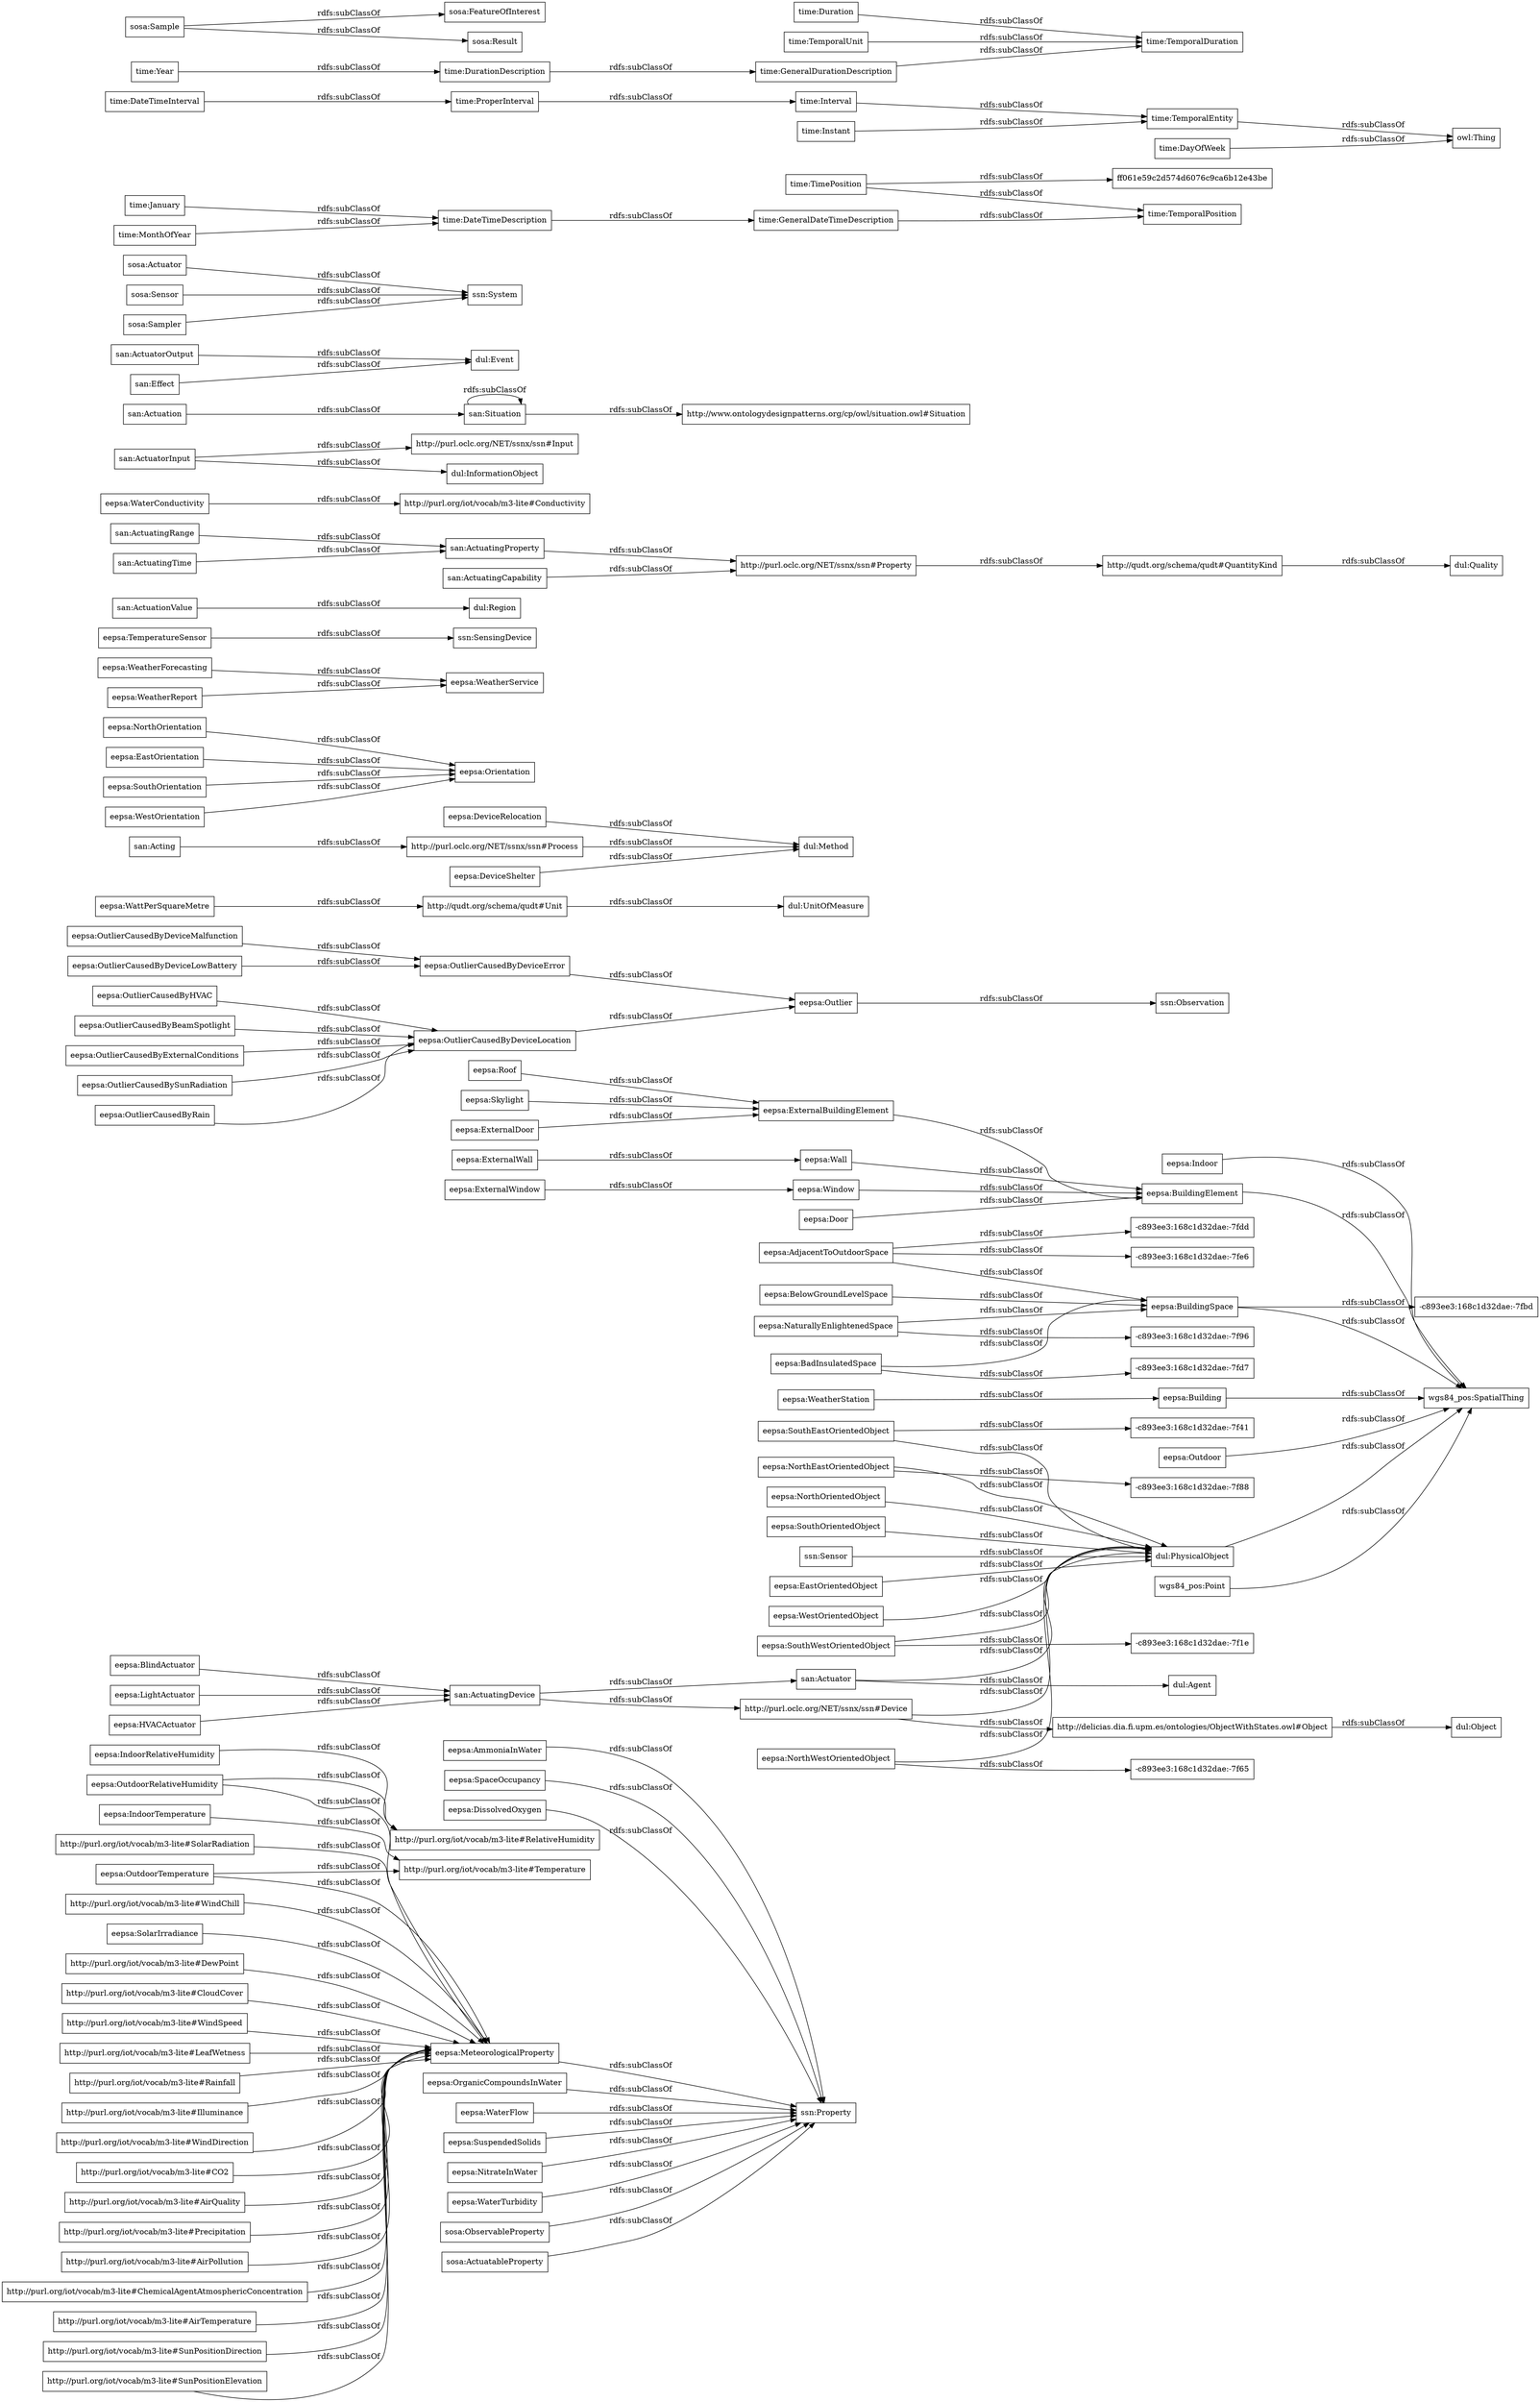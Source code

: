 digraph ar2dtool_diagram { 
rankdir=LR;
size="1000"
node [shape = rectangle, color="black"]; "eepsa:AmmoniaInWater" "ssn:Sensor" "san:ActuatingDevice" "eepsa:BlindActuator" "eepsa:Window" "eepsa:SouthEastOrientedObject" "eepsa:BuildingElement" "eepsa:ExternalWall" "-c893ee3:168c1d32dae:-7fdd" "eepsa:LightActuator" "-c893ee3:168c1d32dae:-7f65" "eepsa:OutlierCausedByHVAC" "-c893ee3:168c1d32dae:-7f88" "dul:UnitOfMeasure" "-c893ee3:168c1d32dae:-7fe6" "eepsa:OutdoorRelativeHumidity" "eepsa:DeviceRelocation" "eepsa:WattPerSquareMetre" "eepsa:NorthOrientedObject" "eepsa:Door" "eepsa:NorthEastOrientedObject" "eepsa:Outdoor" "eepsa:IndoorTemperature" "eepsa:Building" "eepsa:SouthOrientedObject" "eepsa:SpaceOccupancy" "eepsa:DissolvedOxygen" "eepsa:OutlierCausedByDeviceLowBattery" "eepsa:NorthOrientation" "eepsa:Orientation" "eepsa:WeatherForecasting" "eepsa:OutlierCausedByDeviceMalfunction" "-c893ee3:168c1d32dae:-7f1e" "eepsa:OutlierCausedBySunRadiation" "eepsa:TemperatureSensor" "eepsa:EastOrientation" "eepsa:MeteorologicalProperty" "eepsa:ExternalWindow" "eepsa:SouthOrientation" "-c893ee3:168c1d32dae:-7fd7" "eepsa:BelowGroundLevelSpace" "san:ActuationValue" "eepsa:Outlier" "eepsa:AdjacentToOutdoorSpace" "eepsa:BuildingSpace" "eepsa:OrganicCompoundsInWater" "wgs84_pos:SpatialThing" "eepsa:WaterFlow" "eepsa:OutlierCausedByDeviceLocation" "eepsa:WeatherService" "eepsa:SolarIrradiance" "eepsa:OutlierCausedByDeviceError" "dul:Method" "eepsa:SouthWestOrientedObject" "http://purl.oclc.org/NET/ssnx/ssn#Property" "ssn:Observation" "san:Actuator" "eepsa:ExternalBuildingElement" "eepsa:OutdoorTemperature" "dul:PhysicalObject" "eepsa:IndoorRelativeHumidity" "eepsa:WaterConductivity" "eepsa:SuspendedSolids" "http://purl.oclc.org/NET/ssnx/ssn#Process" "eepsa:NaturallyEnlightenedSpace" "eepsa:OutlierCausedByRain" "eepsa:WeatherStation" "eepsa:Skylight" "eepsa:BadInsulatedSpace" "-c893ee3:168c1d32dae:-7f41" "http://purl.oclc.org/NET/ssnx/ssn#Input" "eepsa:OutlierCausedByBeamSpotlight" "eepsa:DeviceShelter" "-c893ee3:168c1d32dae:-7f96" "eepsa:HVACActuator" "eepsa:OutlierCausedByExternalConditions" "eepsa:WeatherReport" "eepsa:Wall" "eepsa:EastOrientedObject" "eepsa:ExternalDoor" "san:Actuation" "eepsa:WestOrientation" "eepsa:NorthWestOrientedObject" "-c893ee3:168c1d32dae:-7fbd" "eepsa:NitrateInWater" "http://purl.oclc.org/NET/ssnx/ssn#Device" "wgs84_pos:Point" "eepsa:Indoor" "eepsa:Roof" "eepsa:WestOrientedObject" "eepsa:WaterTurbidity" "dul:Quality" "san:ActuatorInput" "dul:Event" "san:ActuatingRange" "dul:Object" "http://qudt.org/schema/qudt#Unit" "san:ActuatingProperty" "san:Situation" "san:ActuatorOutput" "san:ActuatingCapability" "dul:Agent" "dul:InformationObject" "san:ActuatingTime" "dul:Region" "san:Acting" "http://qudt.org/schema/qudt#QuantityKind" "san:Effect" "ssn:Property" "ssn:System" "time:GeneralDateTimeDescription" "time:DateTimeInterval" "time:DurationDescription" "time:TemporalDuration" "time:Duration" "time:GeneralDurationDescription" "time:January" "time:ProperInterval" "time:TimePosition" "time:TemporalPosition" "time:Interval" "time:TemporalEntity" "time:Year" "time:MonthOfYear" "ff061e59c2d574d6076c9ca6b12e43be" "time:DateTimeDescription" "time:TemporalUnit" "time:Instant" "time:DayOfWeek" "sosa:ObservableProperty" "sosa:FeatureOfInterest" "sosa:ActuatableProperty" "sosa:Actuator" "sosa:Sample" "sosa:Sensor" "sosa:Result" "sosa:Sampler" ; /*classes style*/
	"time:DateTimeDescription" -> "time:GeneralDateTimeDescription" [ label = "rdfs:subClassOf" ];
	"eepsa:OutlierCausedByRain" -> "eepsa:OutlierCausedByDeviceLocation" [ label = "rdfs:subClassOf" ];
	"eepsa:ExternalWall" -> "eepsa:Wall" [ label = "rdfs:subClassOf" ];
	"http://purl.org/iot/vocab/m3-lite#WindSpeed" -> "eepsa:MeteorologicalProperty" [ label = "rdfs:subClassOf" ];
	"eepsa:WaterFlow" -> "ssn:Property" [ label = "rdfs:subClassOf" ];
	"eepsa:IndoorTemperature" -> "http://purl.org/iot/vocab/m3-lite#Temperature" [ label = "rdfs:subClassOf" ];
	"http://purl.org/iot/vocab/m3-lite#LeafWetness" -> "eepsa:MeteorologicalProperty" [ label = "rdfs:subClassOf" ];
	"eepsa:DissolvedOxygen" -> "ssn:Property" [ label = "rdfs:subClassOf" ];
	"san:Situation" -> "san:Situation" [ label = "rdfs:subClassOf" ];
	"san:Situation" -> "http://www.ontologydesignpatterns.org/cp/owl/situation.owl#Situation" [ label = "rdfs:subClassOf" ];
	"time:Instant" -> "time:TemporalEntity" [ label = "rdfs:subClassOf" ];
	"sosa:Sampler" -> "ssn:System" [ label = "rdfs:subClassOf" ];
	"eepsa:OutlierCausedByDeviceLowBattery" -> "eepsa:OutlierCausedByDeviceError" [ label = "rdfs:subClassOf" ];
	"san:Effect" -> "dul:Event" [ label = "rdfs:subClassOf" ];
	"san:ActuatorInput" -> "dul:InformationObject" [ label = "rdfs:subClassOf" ];
	"san:ActuatorInput" -> "http://purl.oclc.org/NET/ssnx/ssn#Input" [ label = "rdfs:subClassOf" ];
	"eepsa:SouthWestOrientedObject" -> "-c893ee3:168c1d32dae:-7f1e" [ label = "rdfs:subClassOf" ];
	"eepsa:SouthWestOrientedObject" -> "dul:PhysicalObject" [ label = "rdfs:subClassOf" ];
	"eepsa:BadInsulatedSpace" -> "-c893ee3:168c1d32dae:-7fd7" [ label = "rdfs:subClassOf" ];
	"eepsa:BadInsulatedSpace" -> "eepsa:BuildingSpace" [ label = "rdfs:subClassOf" ];
	"eepsa:Skylight" -> "eepsa:ExternalBuildingElement" [ label = "rdfs:subClassOf" ];
	"san:ActuatingRange" -> "san:ActuatingProperty" [ label = "rdfs:subClassOf" ];
	"eepsa:AdjacentToOutdoorSpace" -> "-c893ee3:168c1d32dae:-7fdd" [ label = "rdfs:subClassOf" ];
	"eepsa:AdjacentToOutdoorSpace" -> "-c893ee3:168c1d32dae:-7fe6" [ label = "rdfs:subClassOf" ];
	"eepsa:AdjacentToOutdoorSpace" -> "eepsa:BuildingSpace" [ label = "rdfs:subClassOf" ];
	"http://purl.oclc.org/NET/ssnx/ssn#Process" -> "dul:Method" [ label = "rdfs:subClassOf" ];
	"eepsa:OutlierCausedByHVAC" -> "eepsa:OutlierCausedByDeviceLocation" [ label = "rdfs:subClassOf" ];
	"eepsa:SouthOrientedObject" -> "dul:PhysicalObject" [ label = "rdfs:subClassOf" ];
	"eepsa:ExternalBuildingElement" -> "eepsa:BuildingElement" [ label = "rdfs:subClassOf" ];
	"time:ProperInterval" -> "time:Interval" [ label = "rdfs:subClassOf" ];
	"http://qudt.org/schema/qudt#QuantityKind" -> "dul:Quality" [ label = "rdfs:subClassOf" ];
	"eepsa:WeatherForecasting" -> "eepsa:WeatherService" [ label = "rdfs:subClassOf" ];
	"http://purl.org/iot/vocab/m3-lite#Rainfall" -> "eepsa:MeteorologicalProperty" [ label = "rdfs:subClassOf" ];
	"eepsa:SolarIrradiance" -> "eepsa:MeteorologicalProperty" [ label = "rdfs:subClassOf" ];
	"eepsa:WeatherReport" -> "eepsa:WeatherService" [ label = "rdfs:subClassOf" ];
	"eepsa:EastOrientation" -> "eepsa:Orientation" [ label = "rdfs:subClassOf" ];
	"http://purl.oclc.org/NET/ssnx/ssn#Property" -> "http://qudt.org/schema/qudt#QuantityKind" [ label = "rdfs:subClassOf" ];
	"eepsa:NorthOrientedObject" -> "dul:PhysicalObject" [ label = "rdfs:subClassOf" ];
	"wgs84_pos:Point" -> "wgs84_pos:SpatialThing" [ label = "rdfs:subClassOf" ];
	"eepsa:IndoorRelativeHumidity" -> "http://purl.org/iot/vocab/m3-lite#RelativeHumidity" [ label = "rdfs:subClassOf" ];
	"eepsa:OrganicCompoundsInWater" -> "ssn:Property" [ label = "rdfs:subClassOf" ];
	"sosa:Actuator" -> "ssn:System" [ label = "rdfs:subClassOf" ];
	"eepsa:DeviceShelter" -> "dul:Method" [ label = "rdfs:subClassOf" ];
	"san:Actuation" -> "san:Situation" [ label = "rdfs:subClassOf" ];
	"time:MonthOfYear" -> "time:DateTimeDescription" [ label = "rdfs:subClassOf" ];
	"sosa:Sample" -> "sosa:Result" [ label = "rdfs:subClassOf" ];
	"sosa:Sample" -> "sosa:FeatureOfInterest" [ label = "rdfs:subClassOf" ];
	"http://purl.org/iot/vocab/m3-lite#Illuminance" -> "eepsa:MeteorologicalProperty" [ label = "rdfs:subClassOf" ];
	"eepsa:HVACActuator" -> "san:ActuatingDevice" [ label = "rdfs:subClassOf" ];
	"http://purl.org/iot/vocab/m3-lite#WindDirection" -> "eepsa:MeteorologicalProperty" [ label = "rdfs:subClassOf" ];
	"san:ActuatorOutput" -> "dul:Event" [ label = "rdfs:subClassOf" ];
	"http://purl.org/iot/vocab/m3-lite#CO2" -> "eepsa:MeteorologicalProperty" [ label = "rdfs:subClassOf" ];
	"san:Actuator" -> "dul:PhysicalObject" [ label = "rdfs:subClassOf" ];
	"san:Actuator" -> "dul:Agent" [ label = "rdfs:subClassOf" ];
	"eepsa:BlindActuator" -> "san:ActuatingDevice" [ label = "rdfs:subClassOf" ];
	"eepsa:WaterConductivity" -> "http://purl.org/iot/vocab/m3-lite#Conductivity" [ label = "rdfs:subClassOf" ];
	"eepsa:NitrateInWater" -> "ssn:Property" [ label = "rdfs:subClassOf" ];
	"eepsa:LightActuator" -> "san:ActuatingDevice" [ label = "rdfs:subClassOf" ];
	"eepsa:OutlierCausedByExternalConditions" -> "eepsa:OutlierCausedByDeviceLocation" [ label = "rdfs:subClassOf" ];
	"eepsa:WestOrientedObject" -> "dul:PhysicalObject" [ label = "rdfs:subClassOf" ];
	"eepsa:Window" -> "eepsa:BuildingElement" [ label = "rdfs:subClassOf" ];
	"eepsa:Building" -> "wgs84_pos:SpatialThing" [ label = "rdfs:subClassOf" ];
	"eepsa:Outdoor" -> "wgs84_pos:SpatialThing" [ label = "rdfs:subClassOf" ];
	"eepsa:SuspendedSolids" -> "ssn:Property" [ label = "rdfs:subClassOf" ];
	"eepsa:SpaceOccupancy" -> "ssn:Property" [ label = "rdfs:subClassOf" ];
	"eepsa:NorthEastOrientedObject" -> "-c893ee3:168c1d32dae:-7f88" [ label = "rdfs:subClassOf" ];
	"eepsa:NorthEastOrientedObject" -> "dul:PhysicalObject" [ label = "rdfs:subClassOf" ];
	"dul:PhysicalObject" -> "wgs84_pos:SpatialThing" [ label = "rdfs:subClassOf" ];
	"eepsa:WaterTurbidity" -> "ssn:Property" [ label = "rdfs:subClassOf" ];
	"http://purl.org/iot/vocab/m3-lite#AirQuality" -> "eepsa:MeteorologicalProperty" [ label = "rdfs:subClassOf" ];
	"time:Duration" -> "time:TemporalDuration" [ label = "rdfs:subClassOf" ];
	"eepsa:Roof" -> "eepsa:ExternalBuildingElement" [ label = "rdfs:subClassOf" ];
	"http://qudt.org/schema/qudt#Unit" -> "dul:UnitOfMeasure" [ label = "rdfs:subClassOf" ];
	"eepsa:WestOrientation" -> "eepsa:Orientation" [ label = "rdfs:subClassOf" ];
	"sosa:Sensor" -> "ssn:System" [ label = "rdfs:subClassOf" ];
	"eepsa:WattPerSquareMetre" -> "http://qudt.org/schema/qudt#Unit" [ label = "rdfs:subClassOf" ];
	"eepsa:Outlier" -> "ssn:Observation" [ label = "rdfs:subClassOf" ];
	"eepsa:BelowGroundLevelSpace" -> "eepsa:BuildingSpace" [ label = "rdfs:subClassOf" ];
	"eepsa:NorthOrientation" -> "eepsa:Orientation" [ label = "rdfs:subClassOf" ];
	"eepsa:OutdoorTemperature" -> "eepsa:MeteorologicalProperty" [ label = "rdfs:subClassOf" ];
	"eepsa:OutdoorTemperature" -> "http://purl.org/iot/vocab/m3-lite#Temperature" [ label = "rdfs:subClassOf" ];
	"http://purl.org/iot/vocab/m3-lite#Precipitation" -> "eepsa:MeteorologicalProperty" [ label = "rdfs:subClassOf" ];
	"ssn:Sensor" -> "dul:PhysicalObject" [ label = "rdfs:subClassOf" ];
	"eepsa:NaturallyEnlightenedSpace" -> "-c893ee3:168c1d32dae:-7f96" [ label = "rdfs:subClassOf" ];
	"eepsa:NaturallyEnlightenedSpace" -> "eepsa:BuildingSpace" [ label = "rdfs:subClassOf" ];
	"eepsa:MeteorologicalProperty" -> "ssn:Property" [ label = "rdfs:subClassOf" ];
	"san:ActuatingCapability" -> "http://purl.oclc.org/NET/ssnx/ssn#Property" [ label = "rdfs:subClassOf" ];
	"http://purl.org/iot/vocab/m3-lite#AirPollution" -> "eepsa:MeteorologicalProperty" [ label = "rdfs:subClassOf" ];
	"eepsa:OutlierCausedByDeviceError" -> "eepsa:Outlier" [ label = "rdfs:subClassOf" ];
	"eepsa:BuildingElement" -> "wgs84_pos:SpatialThing" [ label = "rdfs:subClassOf" ];
	"time:TimePosition" -> "ff061e59c2d574d6076c9ca6b12e43be" [ label = "rdfs:subClassOf" ];
	"time:TimePosition" -> "time:TemporalPosition" [ label = "rdfs:subClassOf" ];
	"http://purl.org/iot/vocab/m3-lite#ChemicalAgentAtmosphericConcentration" -> "eepsa:MeteorologicalProperty" [ label = "rdfs:subClassOf" ];
	"san:ActuatingProperty" -> "http://purl.oclc.org/NET/ssnx/ssn#Property" [ label = "rdfs:subClassOf" ];
	"time:TemporalEntity" -> "owl:Thing" [ label = "rdfs:subClassOf" ];
	"eepsa:BuildingSpace" -> "-c893ee3:168c1d32dae:-7fbd" [ label = "rdfs:subClassOf" ];
	"eepsa:BuildingSpace" -> "wgs84_pos:SpatialThing" [ label = "rdfs:subClassOf" ];
	"eepsa:Door" -> "eepsa:BuildingElement" [ label = "rdfs:subClassOf" ];
	"http://purl.org/iot/vocab/m3-lite#AirTemperature" -> "eepsa:MeteorologicalProperty" [ label = "rdfs:subClassOf" ];
	"eepsa:OutlierCausedByDeviceMalfunction" -> "eepsa:OutlierCausedByDeviceError" [ label = "rdfs:subClassOf" ];
	"san:Acting" -> "http://purl.oclc.org/NET/ssnx/ssn#Process" [ label = "rdfs:subClassOf" ];
	"eepsa:NorthWestOrientedObject" -> "-c893ee3:168c1d32dae:-7f65" [ label = "rdfs:subClassOf" ];
	"eepsa:NorthWestOrientedObject" -> "dul:PhysicalObject" [ label = "rdfs:subClassOf" ];
	"eepsa:ExternalDoor" -> "eepsa:ExternalBuildingElement" [ label = "rdfs:subClassOf" ];
	"time:GeneralDurationDescription" -> "time:TemporalDuration" [ label = "rdfs:subClassOf" ];
	"eepsa:WeatherStation" -> "eepsa:Building" [ label = "rdfs:subClassOf" ];
	"eepsa:Wall" -> "eepsa:BuildingElement" [ label = "rdfs:subClassOf" ];
	"eepsa:OutlierCausedBySunRadiation" -> "eepsa:OutlierCausedByDeviceLocation" [ label = "rdfs:subClassOf" ];
	"http://purl.org/iot/vocab/m3-lite#SunPositionDirection" -> "eepsa:MeteorologicalProperty" [ label = "rdfs:subClassOf" ];
	"san:ActuatingTime" -> "san:ActuatingProperty" [ label = "rdfs:subClassOf" ];
	"san:ActuationValue" -> "dul:Region" [ label = "rdfs:subClassOf" ];
	"http://purl.org/iot/vocab/m3-lite#SunPositionElevation" -> "eepsa:MeteorologicalProperty" [ label = "rdfs:subClassOf" ];
	"san:ActuatingDevice" -> "san:Actuator" [ label = "rdfs:subClassOf" ];
	"san:ActuatingDevice" -> "http://purl.oclc.org/NET/ssnx/ssn#Device" [ label = "rdfs:subClassOf" ];
	"time:DateTimeInterval" -> "time:ProperInterval" [ label = "rdfs:subClassOf" ];
	"eepsa:Indoor" -> "wgs84_pos:SpatialThing" [ label = "rdfs:subClassOf" ];
	"http://delicias.dia.fi.upm.es/ontologies/ObjectWithStates.owl#Object" -> "dul:Object" [ label = "rdfs:subClassOf" ];
	"eepsa:DeviceRelocation" -> "dul:Method" [ label = "rdfs:subClassOf" ];
	"time:Interval" -> "time:TemporalEntity" [ label = "rdfs:subClassOf" ];
	"time:GeneralDateTimeDescription" -> "time:TemporalPosition" [ label = "rdfs:subClassOf" ];
	"time:January" -> "time:DateTimeDescription" [ label = "rdfs:subClassOf" ];
	"eepsa:OutlierCausedByDeviceLocation" -> "eepsa:Outlier" [ label = "rdfs:subClassOf" ];
	"eepsa:SouthEastOrientedObject" -> "-c893ee3:168c1d32dae:-7f41" [ label = "rdfs:subClassOf" ];
	"eepsa:SouthEastOrientedObject" -> "dul:PhysicalObject" [ label = "rdfs:subClassOf" ];
	"eepsa:OutlierCausedByBeamSpotlight" -> "eepsa:OutlierCausedByDeviceLocation" [ label = "rdfs:subClassOf" ];
	"eepsa:EastOrientedObject" -> "dul:PhysicalObject" [ label = "rdfs:subClassOf" ];
	"eepsa:TemperatureSensor" -> "ssn:SensingDevice" [ label = "rdfs:subClassOf" ];
	"time:DayOfWeek" -> "owl:Thing" [ label = "rdfs:subClassOf" ];
	"http://purl.oclc.org/NET/ssnx/ssn#Device" -> "dul:PhysicalObject" [ label = "rdfs:subClassOf" ];
	"http://purl.oclc.org/NET/ssnx/ssn#Device" -> "http://delicias.dia.fi.upm.es/ontologies/ObjectWithStates.owl#Object" [ label = "rdfs:subClassOf" ];
	"http://purl.org/iot/vocab/m3-lite#SolarRadiation" -> "eepsa:MeteorologicalProperty" [ label = "rdfs:subClassOf" ];
	"time:Year" -> "time:DurationDescription" [ label = "rdfs:subClassOf" ];
	"eepsa:OutdoorRelativeHumidity" -> "eepsa:MeteorologicalProperty" [ label = "rdfs:subClassOf" ];
	"eepsa:OutdoorRelativeHumidity" -> "http://purl.org/iot/vocab/m3-lite#RelativeHumidity" [ label = "rdfs:subClassOf" ];
	"time:DurationDescription" -> "time:GeneralDurationDescription" [ label = "rdfs:subClassOf" ];
	"eepsa:SouthOrientation" -> "eepsa:Orientation" [ label = "rdfs:subClassOf" ];
	"http://purl.org/iot/vocab/m3-lite#WindChill" -> "eepsa:MeteorologicalProperty" [ label = "rdfs:subClassOf" ];
	"time:TemporalUnit" -> "time:TemporalDuration" [ label = "rdfs:subClassOf" ];
	"sosa:ObservableProperty" -> "ssn:Property" [ label = "rdfs:subClassOf" ];
	"http://purl.org/iot/vocab/m3-lite#DewPoint" -> "eepsa:MeteorologicalProperty" [ label = "rdfs:subClassOf" ];
	"eepsa:ExternalWindow" -> "eepsa:Window" [ label = "rdfs:subClassOf" ];
	"http://purl.org/iot/vocab/m3-lite#CloudCover" -> "eepsa:MeteorologicalProperty" [ label = "rdfs:subClassOf" ];
	"sosa:ActuatableProperty" -> "ssn:Property" [ label = "rdfs:subClassOf" ];
	"eepsa:AmmoniaInWater" -> "ssn:Property" [ label = "rdfs:subClassOf" ];

}
